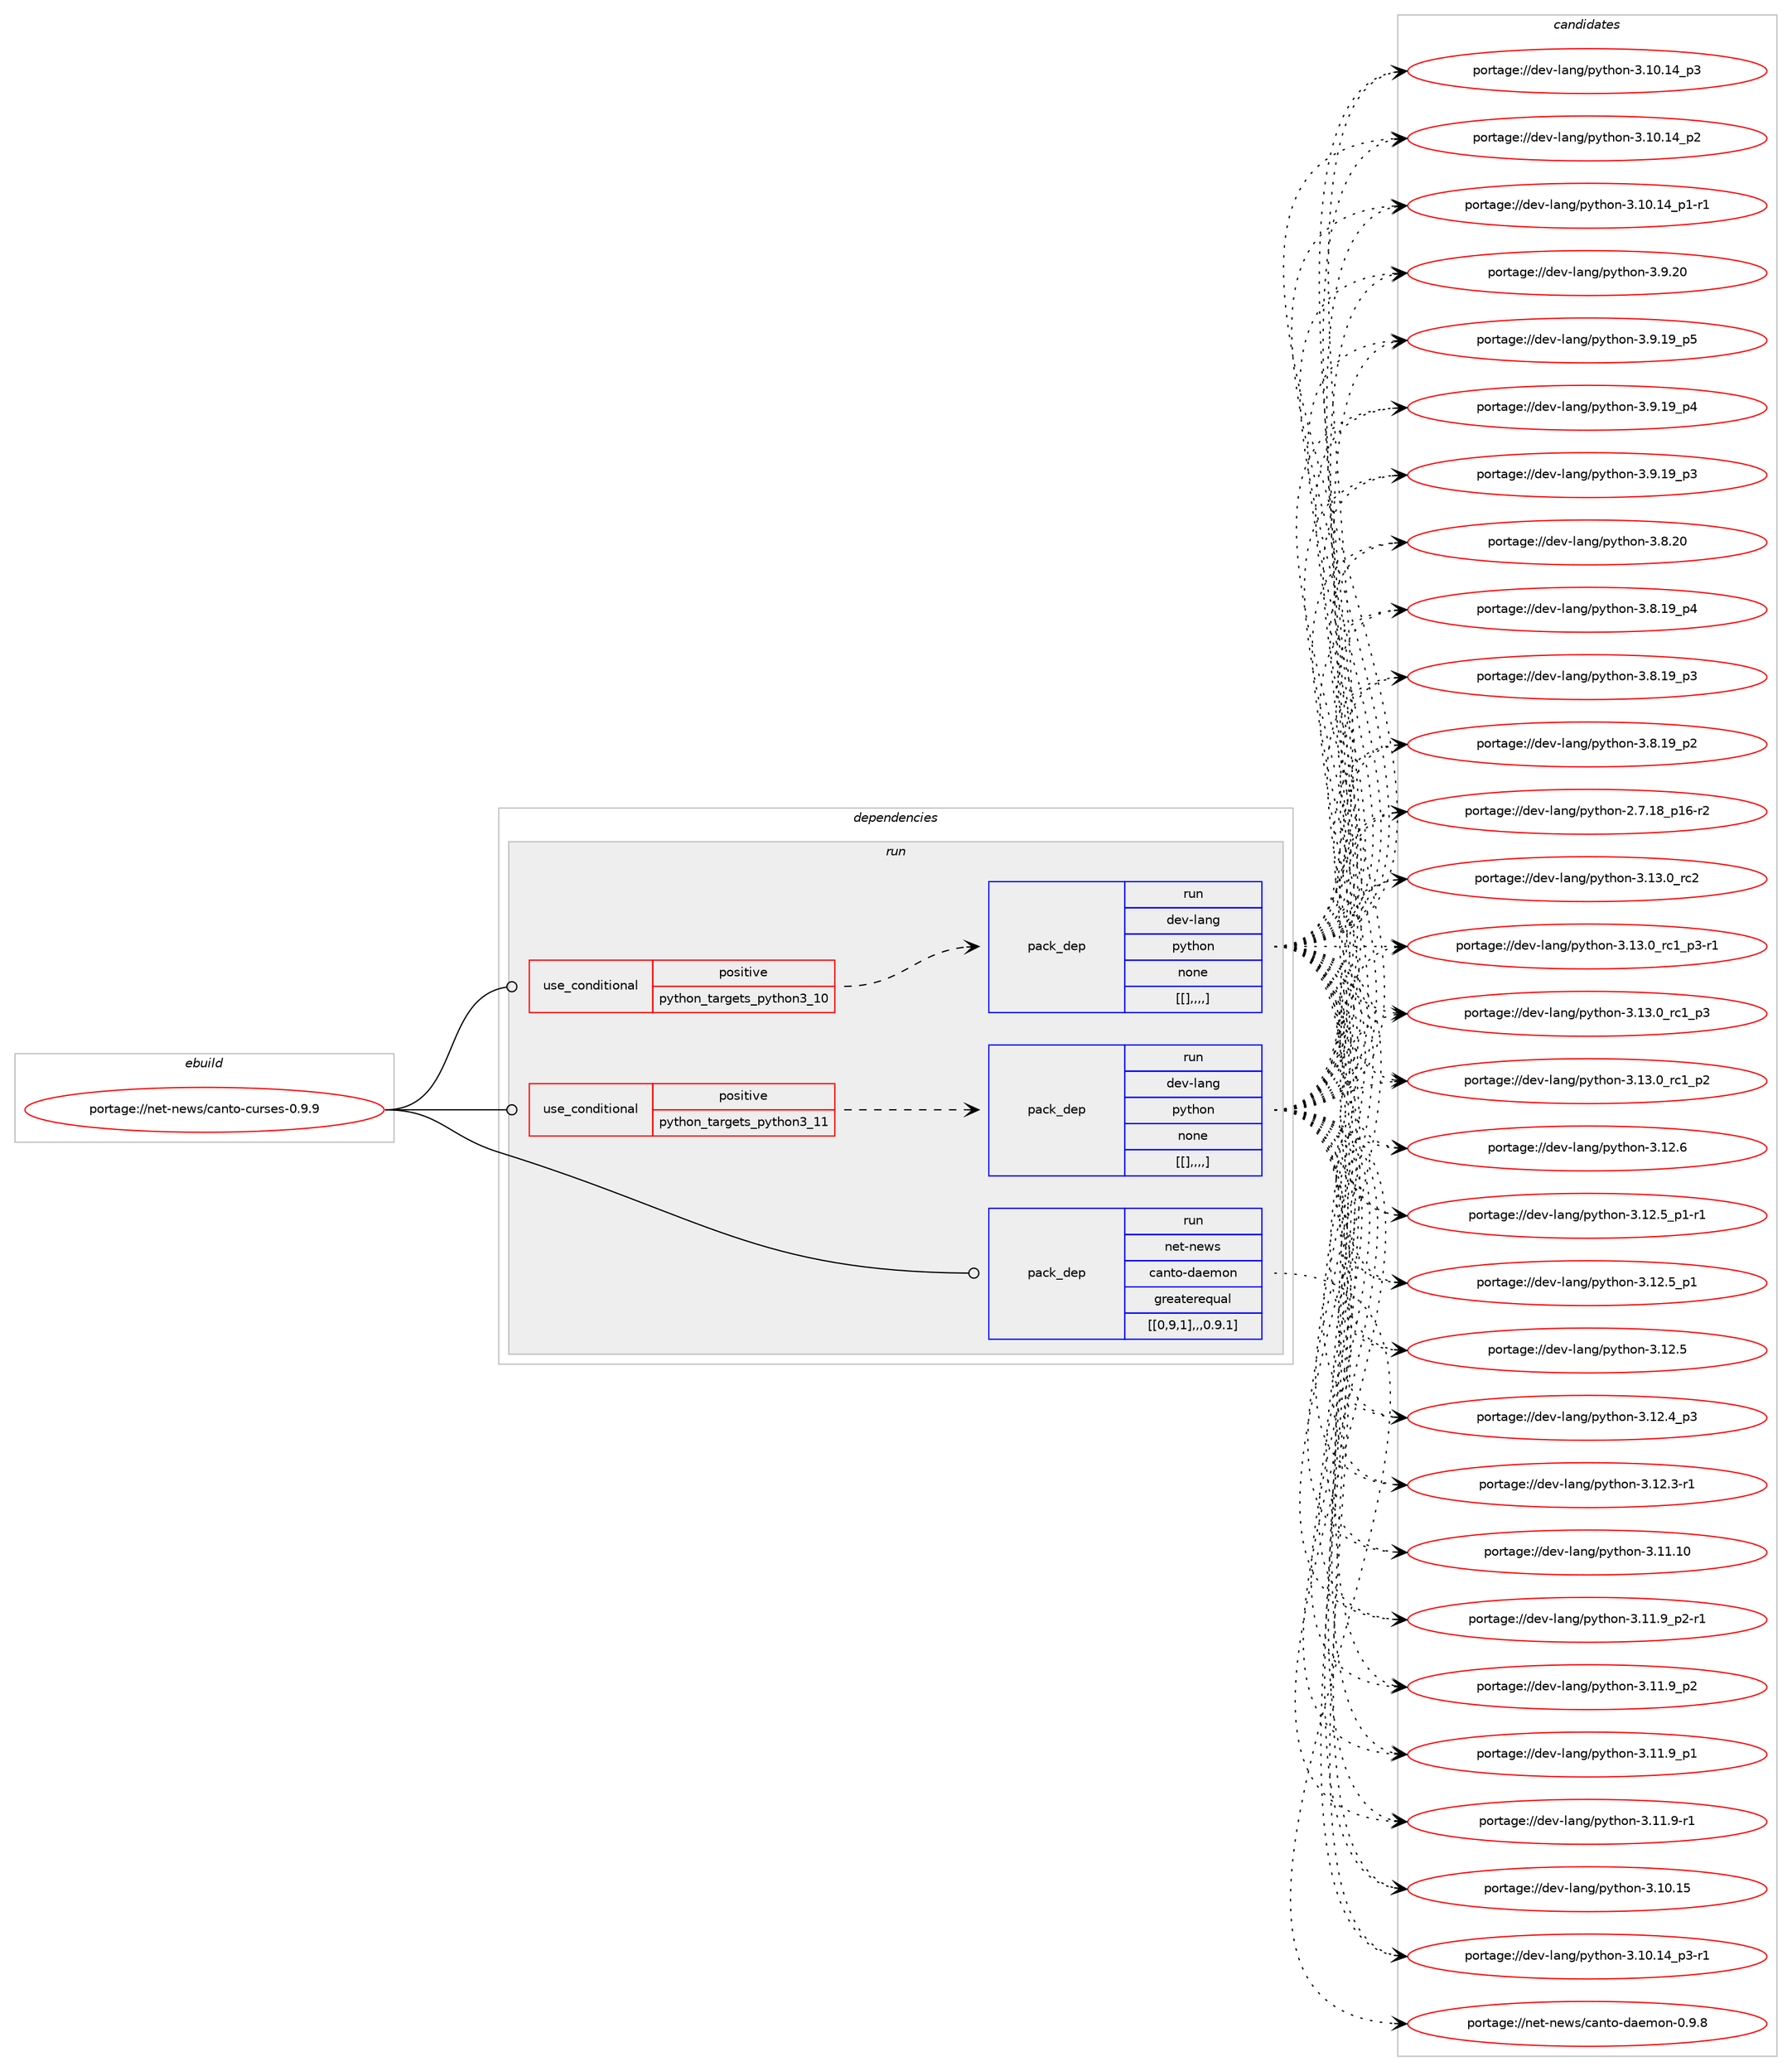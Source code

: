 digraph prolog {

# *************
# Graph options
# *************

newrank=true;
concentrate=true;
compound=true;
graph [rankdir=LR,fontname=Helvetica,fontsize=10,ranksep=1.5];#, ranksep=2.5, nodesep=0.2];
edge  [arrowhead=vee];
node  [fontname=Helvetica,fontsize=10];

# **********
# The ebuild
# **********

subgraph cluster_leftcol {
color=gray;
label=<<i>ebuild</i>>;
id [label="portage://net-news/canto-curses-0.9.9", color=red, width=4, href="../net-news/canto-curses-0.9.9.svg"];
}

# ****************
# The dependencies
# ****************

subgraph cluster_midcol {
color=gray;
label=<<i>dependencies</i>>;
subgraph cluster_compile {
fillcolor="#eeeeee";
style=filled;
label=<<i>compile</i>>;
}
subgraph cluster_compileandrun {
fillcolor="#eeeeee";
style=filled;
label=<<i>compile and run</i>>;
}
subgraph cluster_run {
fillcolor="#eeeeee";
style=filled;
label=<<i>run</i>>;
subgraph cond104009 {
dependency396023 [label=<<TABLE BORDER="0" CELLBORDER="1" CELLSPACING="0" CELLPADDING="4"><TR><TD ROWSPAN="3" CELLPADDING="10">use_conditional</TD></TR><TR><TD>positive</TD></TR><TR><TD>python_targets_python3_10</TD></TR></TABLE>>, shape=none, color=red];
subgraph pack289110 {
dependency396024 [label=<<TABLE BORDER="0" CELLBORDER="1" CELLSPACING="0" CELLPADDING="4" WIDTH="220"><TR><TD ROWSPAN="6" CELLPADDING="30">pack_dep</TD></TR><TR><TD WIDTH="110">run</TD></TR><TR><TD>dev-lang</TD></TR><TR><TD>python</TD></TR><TR><TD>none</TD></TR><TR><TD>[[],,,,]</TD></TR></TABLE>>, shape=none, color=blue];
}
dependency396023:e -> dependency396024:w [weight=20,style="dashed",arrowhead="vee"];
}
id:e -> dependency396023:w [weight=20,style="solid",arrowhead="odot"];
subgraph cond104010 {
dependency396025 [label=<<TABLE BORDER="0" CELLBORDER="1" CELLSPACING="0" CELLPADDING="4"><TR><TD ROWSPAN="3" CELLPADDING="10">use_conditional</TD></TR><TR><TD>positive</TD></TR><TR><TD>python_targets_python3_11</TD></TR></TABLE>>, shape=none, color=red];
subgraph pack289111 {
dependency396026 [label=<<TABLE BORDER="0" CELLBORDER="1" CELLSPACING="0" CELLPADDING="4" WIDTH="220"><TR><TD ROWSPAN="6" CELLPADDING="30">pack_dep</TD></TR><TR><TD WIDTH="110">run</TD></TR><TR><TD>dev-lang</TD></TR><TR><TD>python</TD></TR><TR><TD>none</TD></TR><TR><TD>[[],,,,]</TD></TR></TABLE>>, shape=none, color=blue];
}
dependency396025:e -> dependency396026:w [weight=20,style="dashed",arrowhead="vee"];
}
id:e -> dependency396025:w [weight=20,style="solid",arrowhead="odot"];
subgraph pack289112 {
dependency396027 [label=<<TABLE BORDER="0" CELLBORDER="1" CELLSPACING="0" CELLPADDING="4" WIDTH="220"><TR><TD ROWSPAN="6" CELLPADDING="30">pack_dep</TD></TR><TR><TD WIDTH="110">run</TD></TR><TR><TD>net-news</TD></TR><TR><TD>canto-daemon</TD></TR><TR><TD>greaterequal</TD></TR><TR><TD>[[0,9,1],,,0.9.1]</TD></TR></TABLE>>, shape=none, color=blue];
}
id:e -> dependency396027:w [weight=20,style="solid",arrowhead="odot"];
}
}

# **************
# The candidates
# **************

subgraph cluster_choices {
rank=same;
color=gray;
label=<<i>candidates</i>>;

subgraph choice289110 {
color=black;
nodesep=1;
choice10010111845108971101034711212111610411111045514649514648951149950 [label="portage://dev-lang/python-3.13.0_rc2", color=red, width=4,href="../dev-lang/python-3.13.0_rc2.svg"];
choice1001011184510897110103471121211161041111104551464951464895114994995112514511449 [label="portage://dev-lang/python-3.13.0_rc1_p3-r1", color=red, width=4,href="../dev-lang/python-3.13.0_rc1_p3-r1.svg"];
choice100101118451089711010347112121116104111110455146495146489511499499511251 [label="portage://dev-lang/python-3.13.0_rc1_p3", color=red, width=4,href="../dev-lang/python-3.13.0_rc1_p3.svg"];
choice100101118451089711010347112121116104111110455146495146489511499499511250 [label="portage://dev-lang/python-3.13.0_rc1_p2", color=red, width=4,href="../dev-lang/python-3.13.0_rc1_p2.svg"];
choice10010111845108971101034711212111610411111045514649504654 [label="portage://dev-lang/python-3.12.6", color=red, width=4,href="../dev-lang/python-3.12.6.svg"];
choice1001011184510897110103471121211161041111104551464950465395112494511449 [label="portage://dev-lang/python-3.12.5_p1-r1", color=red, width=4,href="../dev-lang/python-3.12.5_p1-r1.svg"];
choice100101118451089711010347112121116104111110455146495046539511249 [label="portage://dev-lang/python-3.12.5_p1", color=red, width=4,href="../dev-lang/python-3.12.5_p1.svg"];
choice10010111845108971101034711212111610411111045514649504653 [label="portage://dev-lang/python-3.12.5", color=red, width=4,href="../dev-lang/python-3.12.5.svg"];
choice100101118451089711010347112121116104111110455146495046529511251 [label="portage://dev-lang/python-3.12.4_p3", color=red, width=4,href="../dev-lang/python-3.12.4_p3.svg"];
choice100101118451089711010347112121116104111110455146495046514511449 [label="portage://dev-lang/python-3.12.3-r1", color=red, width=4,href="../dev-lang/python-3.12.3-r1.svg"];
choice1001011184510897110103471121211161041111104551464949464948 [label="portage://dev-lang/python-3.11.10", color=red, width=4,href="../dev-lang/python-3.11.10.svg"];
choice1001011184510897110103471121211161041111104551464949465795112504511449 [label="portage://dev-lang/python-3.11.9_p2-r1", color=red, width=4,href="../dev-lang/python-3.11.9_p2-r1.svg"];
choice100101118451089711010347112121116104111110455146494946579511250 [label="portage://dev-lang/python-3.11.9_p2", color=red, width=4,href="../dev-lang/python-3.11.9_p2.svg"];
choice100101118451089711010347112121116104111110455146494946579511249 [label="portage://dev-lang/python-3.11.9_p1", color=red, width=4,href="../dev-lang/python-3.11.9_p1.svg"];
choice100101118451089711010347112121116104111110455146494946574511449 [label="portage://dev-lang/python-3.11.9-r1", color=red, width=4,href="../dev-lang/python-3.11.9-r1.svg"];
choice1001011184510897110103471121211161041111104551464948464953 [label="portage://dev-lang/python-3.10.15", color=red, width=4,href="../dev-lang/python-3.10.15.svg"];
choice100101118451089711010347112121116104111110455146494846495295112514511449 [label="portage://dev-lang/python-3.10.14_p3-r1", color=red, width=4,href="../dev-lang/python-3.10.14_p3-r1.svg"];
choice10010111845108971101034711212111610411111045514649484649529511251 [label="portage://dev-lang/python-3.10.14_p3", color=red, width=4,href="../dev-lang/python-3.10.14_p3.svg"];
choice10010111845108971101034711212111610411111045514649484649529511250 [label="portage://dev-lang/python-3.10.14_p2", color=red, width=4,href="../dev-lang/python-3.10.14_p2.svg"];
choice100101118451089711010347112121116104111110455146494846495295112494511449 [label="portage://dev-lang/python-3.10.14_p1-r1", color=red, width=4,href="../dev-lang/python-3.10.14_p1-r1.svg"];
choice10010111845108971101034711212111610411111045514657465048 [label="portage://dev-lang/python-3.9.20", color=red, width=4,href="../dev-lang/python-3.9.20.svg"];
choice100101118451089711010347112121116104111110455146574649579511253 [label="portage://dev-lang/python-3.9.19_p5", color=red, width=4,href="../dev-lang/python-3.9.19_p5.svg"];
choice100101118451089711010347112121116104111110455146574649579511252 [label="portage://dev-lang/python-3.9.19_p4", color=red, width=4,href="../dev-lang/python-3.9.19_p4.svg"];
choice100101118451089711010347112121116104111110455146574649579511251 [label="portage://dev-lang/python-3.9.19_p3", color=red, width=4,href="../dev-lang/python-3.9.19_p3.svg"];
choice10010111845108971101034711212111610411111045514656465048 [label="portage://dev-lang/python-3.8.20", color=red, width=4,href="../dev-lang/python-3.8.20.svg"];
choice100101118451089711010347112121116104111110455146564649579511252 [label="portage://dev-lang/python-3.8.19_p4", color=red, width=4,href="../dev-lang/python-3.8.19_p4.svg"];
choice100101118451089711010347112121116104111110455146564649579511251 [label="portage://dev-lang/python-3.8.19_p3", color=red, width=4,href="../dev-lang/python-3.8.19_p3.svg"];
choice100101118451089711010347112121116104111110455146564649579511250 [label="portage://dev-lang/python-3.8.19_p2", color=red, width=4,href="../dev-lang/python-3.8.19_p2.svg"];
choice100101118451089711010347112121116104111110455046554649569511249544511450 [label="portage://dev-lang/python-2.7.18_p16-r2", color=red, width=4,href="../dev-lang/python-2.7.18_p16-r2.svg"];
dependency396024:e -> choice10010111845108971101034711212111610411111045514649514648951149950:w [style=dotted,weight="100"];
dependency396024:e -> choice1001011184510897110103471121211161041111104551464951464895114994995112514511449:w [style=dotted,weight="100"];
dependency396024:e -> choice100101118451089711010347112121116104111110455146495146489511499499511251:w [style=dotted,weight="100"];
dependency396024:e -> choice100101118451089711010347112121116104111110455146495146489511499499511250:w [style=dotted,weight="100"];
dependency396024:e -> choice10010111845108971101034711212111610411111045514649504654:w [style=dotted,weight="100"];
dependency396024:e -> choice1001011184510897110103471121211161041111104551464950465395112494511449:w [style=dotted,weight="100"];
dependency396024:e -> choice100101118451089711010347112121116104111110455146495046539511249:w [style=dotted,weight="100"];
dependency396024:e -> choice10010111845108971101034711212111610411111045514649504653:w [style=dotted,weight="100"];
dependency396024:e -> choice100101118451089711010347112121116104111110455146495046529511251:w [style=dotted,weight="100"];
dependency396024:e -> choice100101118451089711010347112121116104111110455146495046514511449:w [style=dotted,weight="100"];
dependency396024:e -> choice1001011184510897110103471121211161041111104551464949464948:w [style=dotted,weight="100"];
dependency396024:e -> choice1001011184510897110103471121211161041111104551464949465795112504511449:w [style=dotted,weight="100"];
dependency396024:e -> choice100101118451089711010347112121116104111110455146494946579511250:w [style=dotted,weight="100"];
dependency396024:e -> choice100101118451089711010347112121116104111110455146494946579511249:w [style=dotted,weight="100"];
dependency396024:e -> choice100101118451089711010347112121116104111110455146494946574511449:w [style=dotted,weight="100"];
dependency396024:e -> choice1001011184510897110103471121211161041111104551464948464953:w [style=dotted,weight="100"];
dependency396024:e -> choice100101118451089711010347112121116104111110455146494846495295112514511449:w [style=dotted,weight="100"];
dependency396024:e -> choice10010111845108971101034711212111610411111045514649484649529511251:w [style=dotted,weight="100"];
dependency396024:e -> choice10010111845108971101034711212111610411111045514649484649529511250:w [style=dotted,weight="100"];
dependency396024:e -> choice100101118451089711010347112121116104111110455146494846495295112494511449:w [style=dotted,weight="100"];
dependency396024:e -> choice10010111845108971101034711212111610411111045514657465048:w [style=dotted,weight="100"];
dependency396024:e -> choice100101118451089711010347112121116104111110455146574649579511253:w [style=dotted,weight="100"];
dependency396024:e -> choice100101118451089711010347112121116104111110455146574649579511252:w [style=dotted,weight="100"];
dependency396024:e -> choice100101118451089711010347112121116104111110455146574649579511251:w [style=dotted,weight="100"];
dependency396024:e -> choice10010111845108971101034711212111610411111045514656465048:w [style=dotted,weight="100"];
dependency396024:e -> choice100101118451089711010347112121116104111110455146564649579511252:w [style=dotted,weight="100"];
dependency396024:e -> choice100101118451089711010347112121116104111110455146564649579511251:w [style=dotted,weight="100"];
dependency396024:e -> choice100101118451089711010347112121116104111110455146564649579511250:w [style=dotted,weight="100"];
dependency396024:e -> choice100101118451089711010347112121116104111110455046554649569511249544511450:w [style=dotted,weight="100"];
}
subgraph choice289111 {
color=black;
nodesep=1;
choice10010111845108971101034711212111610411111045514649514648951149950 [label="portage://dev-lang/python-3.13.0_rc2", color=red, width=4,href="../dev-lang/python-3.13.0_rc2.svg"];
choice1001011184510897110103471121211161041111104551464951464895114994995112514511449 [label="portage://dev-lang/python-3.13.0_rc1_p3-r1", color=red, width=4,href="../dev-lang/python-3.13.0_rc1_p3-r1.svg"];
choice100101118451089711010347112121116104111110455146495146489511499499511251 [label="portage://dev-lang/python-3.13.0_rc1_p3", color=red, width=4,href="../dev-lang/python-3.13.0_rc1_p3.svg"];
choice100101118451089711010347112121116104111110455146495146489511499499511250 [label="portage://dev-lang/python-3.13.0_rc1_p2", color=red, width=4,href="../dev-lang/python-3.13.0_rc1_p2.svg"];
choice10010111845108971101034711212111610411111045514649504654 [label="portage://dev-lang/python-3.12.6", color=red, width=4,href="../dev-lang/python-3.12.6.svg"];
choice1001011184510897110103471121211161041111104551464950465395112494511449 [label="portage://dev-lang/python-3.12.5_p1-r1", color=red, width=4,href="../dev-lang/python-3.12.5_p1-r1.svg"];
choice100101118451089711010347112121116104111110455146495046539511249 [label="portage://dev-lang/python-3.12.5_p1", color=red, width=4,href="../dev-lang/python-3.12.5_p1.svg"];
choice10010111845108971101034711212111610411111045514649504653 [label="portage://dev-lang/python-3.12.5", color=red, width=4,href="../dev-lang/python-3.12.5.svg"];
choice100101118451089711010347112121116104111110455146495046529511251 [label="portage://dev-lang/python-3.12.4_p3", color=red, width=4,href="../dev-lang/python-3.12.4_p3.svg"];
choice100101118451089711010347112121116104111110455146495046514511449 [label="portage://dev-lang/python-3.12.3-r1", color=red, width=4,href="../dev-lang/python-3.12.3-r1.svg"];
choice1001011184510897110103471121211161041111104551464949464948 [label="portage://dev-lang/python-3.11.10", color=red, width=4,href="../dev-lang/python-3.11.10.svg"];
choice1001011184510897110103471121211161041111104551464949465795112504511449 [label="portage://dev-lang/python-3.11.9_p2-r1", color=red, width=4,href="../dev-lang/python-3.11.9_p2-r1.svg"];
choice100101118451089711010347112121116104111110455146494946579511250 [label="portage://dev-lang/python-3.11.9_p2", color=red, width=4,href="../dev-lang/python-3.11.9_p2.svg"];
choice100101118451089711010347112121116104111110455146494946579511249 [label="portage://dev-lang/python-3.11.9_p1", color=red, width=4,href="../dev-lang/python-3.11.9_p1.svg"];
choice100101118451089711010347112121116104111110455146494946574511449 [label="portage://dev-lang/python-3.11.9-r1", color=red, width=4,href="../dev-lang/python-3.11.9-r1.svg"];
choice1001011184510897110103471121211161041111104551464948464953 [label="portage://dev-lang/python-3.10.15", color=red, width=4,href="../dev-lang/python-3.10.15.svg"];
choice100101118451089711010347112121116104111110455146494846495295112514511449 [label="portage://dev-lang/python-3.10.14_p3-r1", color=red, width=4,href="../dev-lang/python-3.10.14_p3-r1.svg"];
choice10010111845108971101034711212111610411111045514649484649529511251 [label="portage://dev-lang/python-3.10.14_p3", color=red, width=4,href="../dev-lang/python-3.10.14_p3.svg"];
choice10010111845108971101034711212111610411111045514649484649529511250 [label="portage://dev-lang/python-3.10.14_p2", color=red, width=4,href="../dev-lang/python-3.10.14_p2.svg"];
choice100101118451089711010347112121116104111110455146494846495295112494511449 [label="portage://dev-lang/python-3.10.14_p1-r1", color=red, width=4,href="../dev-lang/python-3.10.14_p1-r1.svg"];
choice10010111845108971101034711212111610411111045514657465048 [label="portage://dev-lang/python-3.9.20", color=red, width=4,href="../dev-lang/python-3.9.20.svg"];
choice100101118451089711010347112121116104111110455146574649579511253 [label="portage://dev-lang/python-3.9.19_p5", color=red, width=4,href="../dev-lang/python-3.9.19_p5.svg"];
choice100101118451089711010347112121116104111110455146574649579511252 [label="portage://dev-lang/python-3.9.19_p4", color=red, width=4,href="../dev-lang/python-3.9.19_p4.svg"];
choice100101118451089711010347112121116104111110455146574649579511251 [label="portage://dev-lang/python-3.9.19_p3", color=red, width=4,href="../dev-lang/python-3.9.19_p3.svg"];
choice10010111845108971101034711212111610411111045514656465048 [label="portage://dev-lang/python-3.8.20", color=red, width=4,href="../dev-lang/python-3.8.20.svg"];
choice100101118451089711010347112121116104111110455146564649579511252 [label="portage://dev-lang/python-3.8.19_p4", color=red, width=4,href="../dev-lang/python-3.8.19_p4.svg"];
choice100101118451089711010347112121116104111110455146564649579511251 [label="portage://dev-lang/python-3.8.19_p3", color=red, width=4,href="../dev-lang/python-3.8.19_p3.svg"];
choice100101118451089711010347112121116104111110455146564649579511250 [label="portage://dev-lang/python-3.8.19_p2", color=red, width=4,href="../dev-lang/python-3.8.19_p2.svg"];
choice100101118451089711010347112121116104111110455046554649569511249544511450 [label="portage://dev-lang/python-2.7.18_p16-r2", color=red, width=4,href="../dev-lang/python-2.7.18_p16-r2.svg"];
dependency396026:e -> choice10010111845108971101034711212111610411111045514649514648951149950:w [style=dotted,weight="100"];
dependency396026:e -> choice1001011184510897110103471121211161041111104551464951464895114994995112514511449:w [style=dotted,weight="100"];
dependency396026:e -> choice100101118451089711010347112121116104111110455146495146489511499499511251:w [style=dotted,weight="100"];
dependency396026:e -> choice100101118451089711010347112121116104111110455146495146489511499499511250:w [style=dotted,weight="100"];
dependency396026:e -> choice10010111845108971101034711212111610411111045514649504654:w [style=dotted,weight="100"];
dependency396026:e -> choice1001011184510897110103471121211161041111104551464950465395112494511449:w [style=dotted,weight="100"];
dependency396026:e -> choice100101118451089711010347112121116104111110455146495046539511249:w [style=dotted,weight="100"];
dependency396026:e -> choice10010111845108971101034711212111610411111045514649504653:w [style=dotted,weight="100"];
dependency396026:e -> choice100101118451089711010347112121116104111110455146495046529511251:w [style=dotted,weight="100"];
dependency396026:e -> choice100101118451089711010347112121116104111110455146495046514511449:w [style=dotted,weight="100"];
dependency396026:e -> choice1001011184510897110103471121211161041111104551464949464948:w [style=dotted,weight="100"];
dependency396026:e -> choice1001011184510897110103471121211161041111104551464949465795112504511449:w [style=dotted,weight="100"];
dependency396026:e -> choice100101118451089711010347112121116104111110455146494946579511250:w [style=dotted,weight="100"];
dependency396026:e -> choice100101118451089711010347112121116104111110455146494946579511249:w [style=dotted,weight="100"];
dependency396026:e -> choice100101118451089711010347112121116104111110455146494946574511449:w [style=dotted,weight="100"];
dependency396026:e -> choice1001011184510897110103471121211161041111104551464948464953:w [style=dotted,weight="100"];
dependency396026:e -> choice100101118451089711010347112121116104111110455146494846495295112514511449:w [style=dotted,weight="100"];
dependency396026:e -> choice10010111845108971101034711212111610411111045514649484649529511251:w [style=dotted,weight="100"];
dependency396026:e -> choice10010111845108971101034711212111610411111045514649484649529511250:w [style=dotted,weight="100"];
dependency396026:e -> choice100101118451089711010347112121116104111110455146494846495295112494511449:w [style=dotted,weight="100"];
dependency396026:e -> choice10010111845108971101034711212111610411111045514657465048:w [style=dotted,weight="100"];
dependency396026:e -> choice100101118451089711010347112121116104111110455146574649579511253:w [style=dotted,weight="100"];
dependency396026:e -> choice100101118451089711010347112121116104111110455146574649579511252:w [style=dotted,weight="100"];
dependency396026:e -> choice100101118451089711010347112121116104111110455146574649579511251:w [style=dotted,weight="100"];
dependency396026:e -> choice10010111845108971101034711212111610411111045514656465048:w [style=dotted,weight="100"];
dependency396026:e -> choice100101118451089711010347112121116104111110455146564649579511252:w [style=dotted,weight="100"];
dependency396026:e -> choice100101118451089711010347112121116104111110455146564649579511251:w [style=dotted,weight="100"];
dependency396026:e -> choice100101118451089711010347112121116104111110455146564649579511250:w [style=dotted,weight="100"];
dependency396026:e -> choice100101118451089711010347112121116104111110455046554649569511249544511450:w [style=dotted,weight="100"];
}
subgraph choice289112 {
color=black;
nodesep=1;
choice110101116451101011191154799971101161114510097101109111110454846574656 [label="portage://net-news/canto-daemon-0.9.8", color=red, width=4,href="../net-news/canto-daemon-0.9.8.svg"];
dependency396027:e -> choice110101116451101011191154799971101161114510097101109111110454846574656:w [style=dotted,weight="100"];
}
}

}
